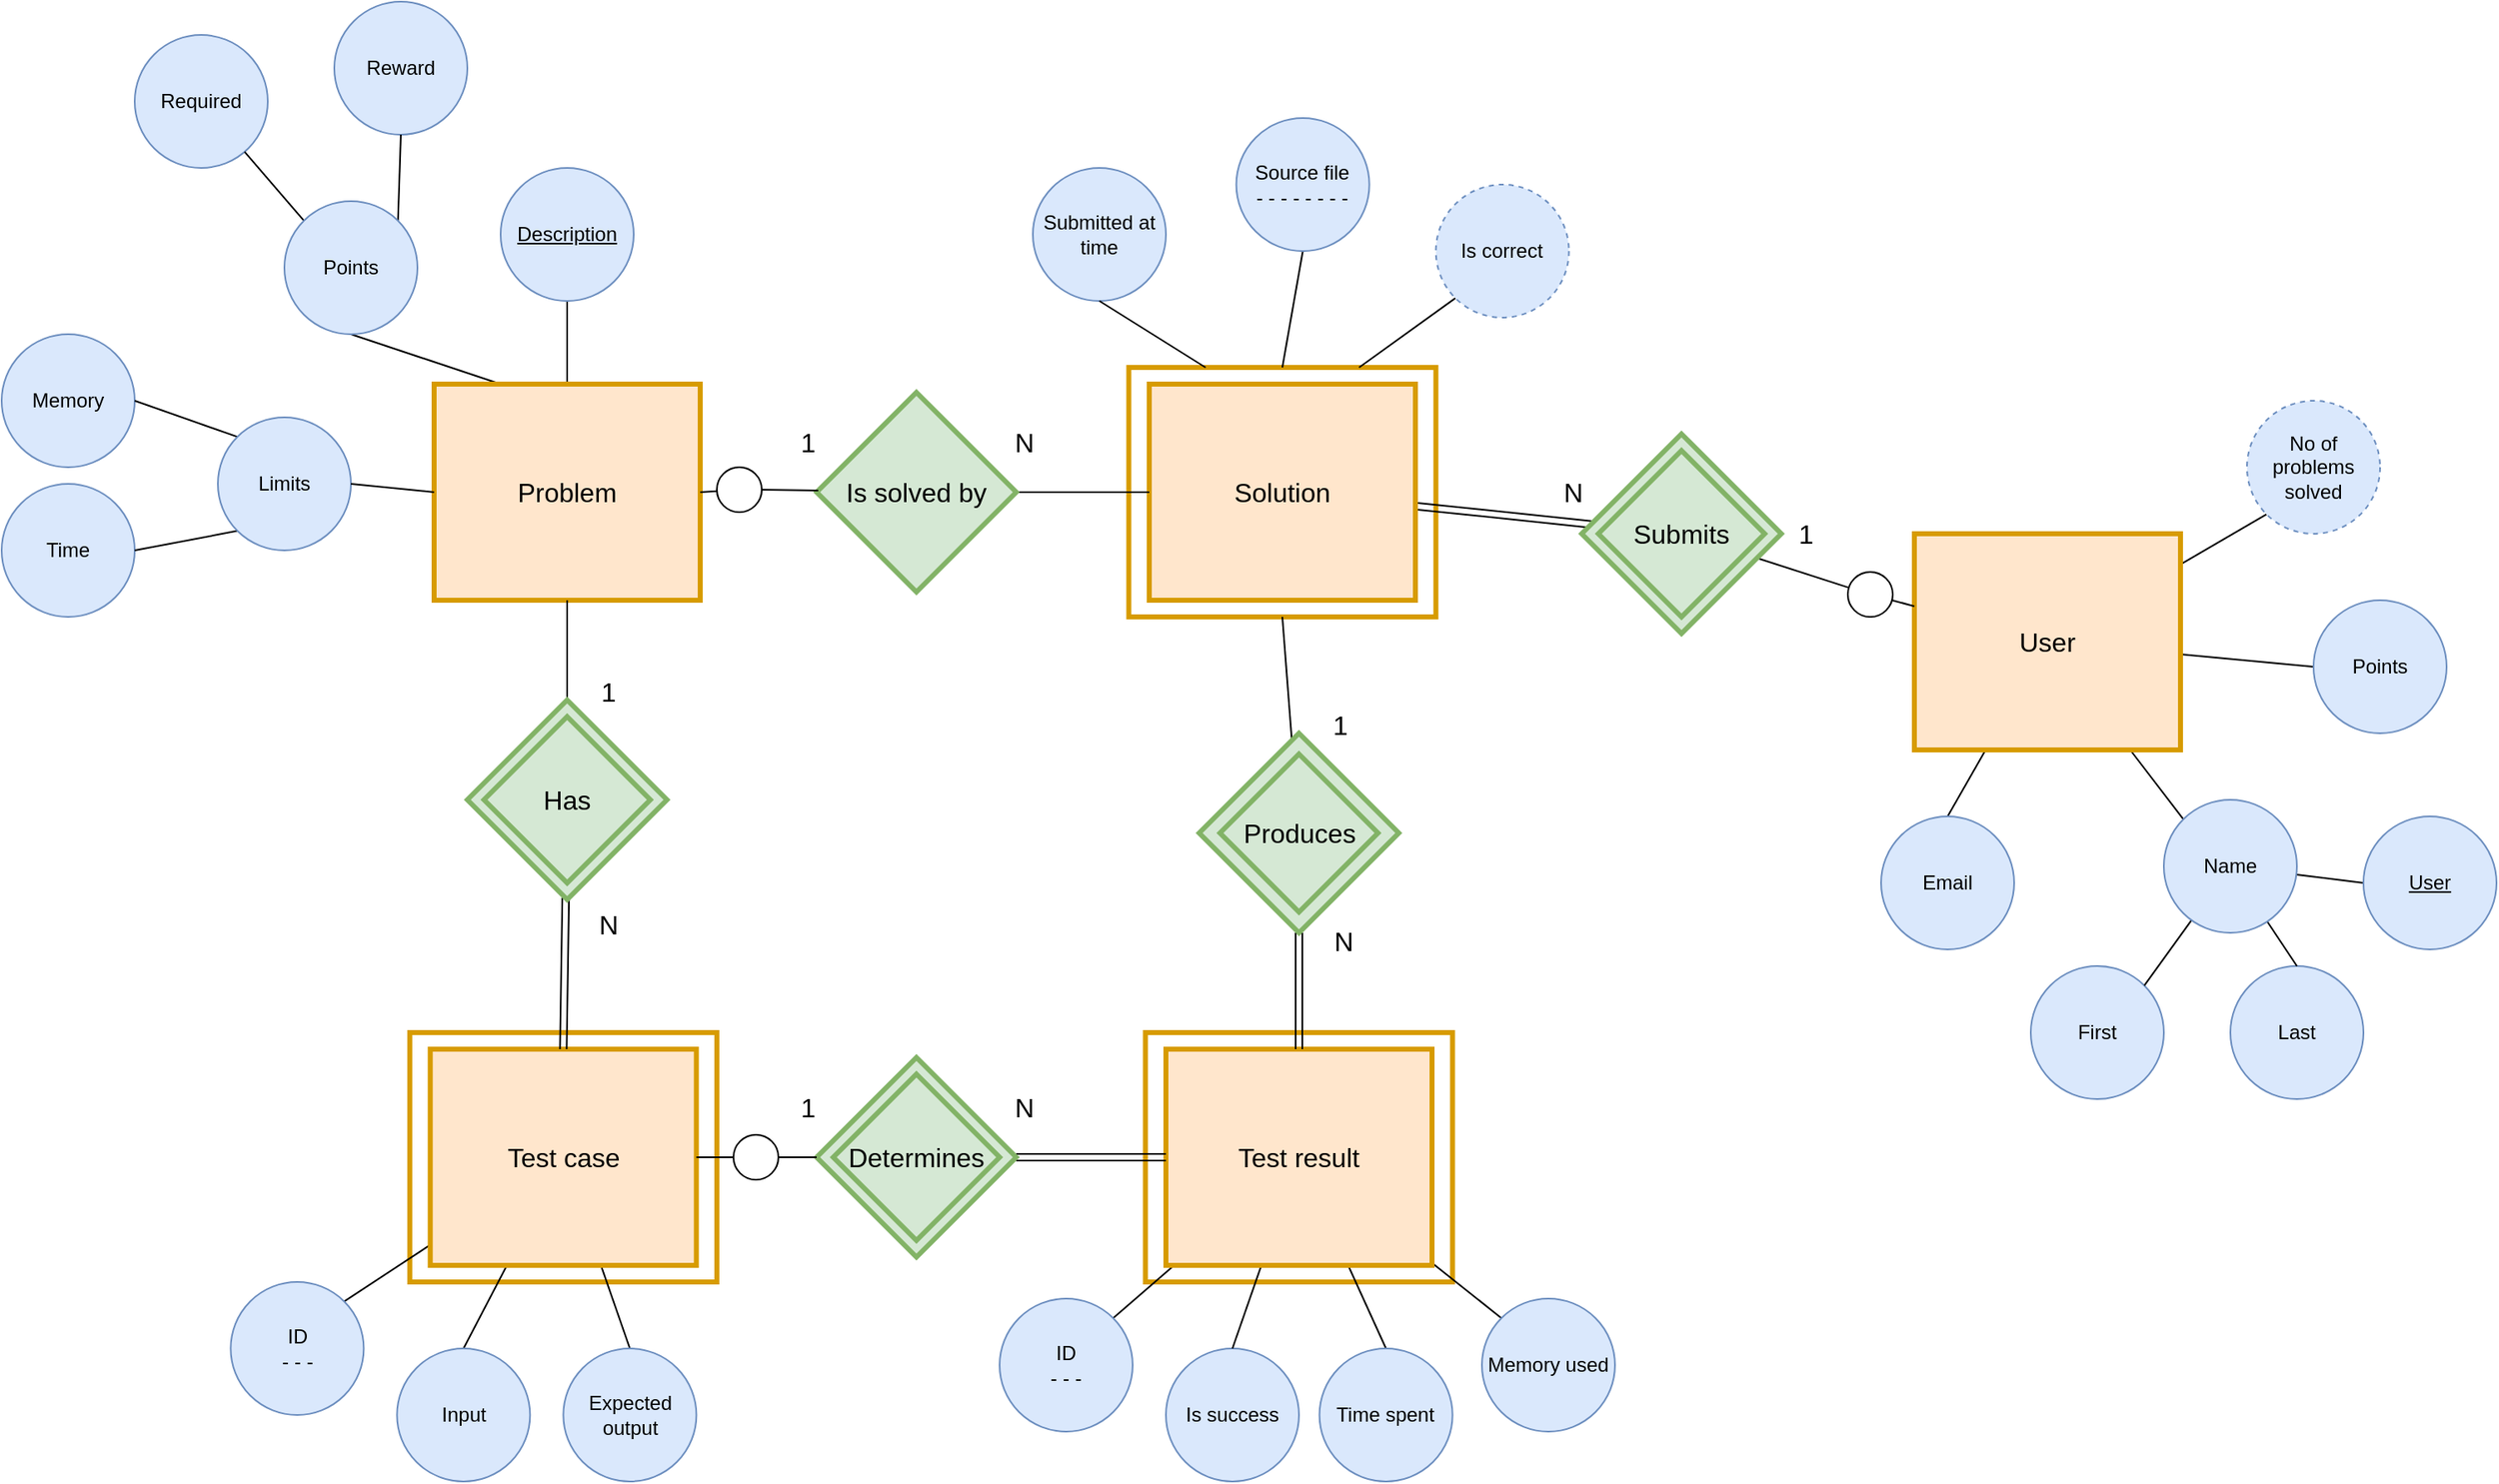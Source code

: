 <mxfile version="20.6.1" type="device" pages="2"><diagram id="KMojmYh4pDSwHMz8T_Zt" name="ER"><mxGraphModel dx="1739" dy="1921" grid="1" gridSize="10" guides="1" tooltips="1" connect="1" arrows="1" fold="1" page="1" pageScale="1" pageWidth="827" pageHeight="1169" math="0" shadow="0"><root><mxCell id="0"/><mxCell id="1" parent="0"/><mxCell id="tmvgaGcLMBCV9mc9QxK1-32" value="" style="rounded=0;whiteSpace=wrap;html=1;fillColor=none;strokeColor=#D79B00;strokeWidth=3;" parent="1" vertex="1"><mxGeometry x="497.69" y="130" width="184.62" height="150" as="geometry"/></mxCell><mxCell id="tmvgaGcLMBCV9mc9QxK1-31" value="" style="rounded=0;whiteSpace=wrap;html=1;fillColor=none;strokeColor=#D79B00;strokeWidth=3;" parent="1" vertex="1"><mxGeometry x="507.69" y="530" width="184.62" height="150" as="geometry"/></mxCell><mxCell id="tmvgaGcLMBCV9mc9QxK1-9" value="" style="rounded=0;whiteSpace=wrap;html=1;fillColor=none;strokeColor=#D79B00;strokeWidth=3;" parent="1" vertex="1"><mxGeometry x="65.38" y="530" width="184.62" height="150" as="geometry"/></mxCell><mxCell id="tmvgaGcLMBCV9mc9QxK1-47" style="edgeStyle=none;rounded=0;orthogonalLoop=1;jettySize=auto;html=1;exitX=0.25;exitY=0;exitDx=0;exitDy=0;entryX=0.5;entryY=1;entryDx=0;entryDy=0;fontSize=16;endArrow=none;endFill=0;" parent="1" source="tmvgaGcLMBCV9mc9QxK1-1" target="tmvgaGcLMBCV9mc9QxK1-18" edge="1"><mxGeometry relative="1" as="geometry"/></mxCell><mxCell id="tmvgaGcLMBCV9mc9QxK1-50" style="edgeStyle=none;rounded=0;orthogonalLoop=1;jettySize=auto;html=1;exitX=0.5;exitY=0;exitDx=0;exitDy=0;entryX=0.5;entryY=1;entryDx=0;entryDy=0;fontSize=16;endArrow=none;endFill=0;" parent="1" source="tmvgaGcLMBCV9mc9QxK1-1" target="tmvgaGcLMBCV9mc9QxK1-4" edge="1"><mxGeometry relative="1" as="geometry"/></mxCell><mxCell id="tmvgaGcLMBCV9mc9QxK1-1" value="&lt;font style=&quot;font-size: 16px;&quot;&gt;Problem&lt;/font&gt;" style="rounded=0;whiteSpace=wrap;html=1;fillColor=#ffe6cc;strokeColor=#d79b00;strokeWidth=3;" parent="1" vertex="1"><mxGeometry x="80" y="140" width="160" height="130" as="geometry"/></mxCell><mxCell id="tmvgaGcLMBCV9mc9QxK1-4" value="Description" style="ellipse;whiteSpace=wrap;html=1;aspect=fixed;fontStyle=4;fillColor=#dae8fc;strokeColor=#6c8ebf;" parent="1" vertex="1"><mxGeometry x="120" y="10" width="80" height="80" as="geometry"/></mxCell><mxCell id="tmvgaGcLMBCV9mc9QxK1-5" value="Reward" style="ellipse;whiteSpace=wrap;html=1;aspect=fixed;fillColor=#dae8fc;strokeColor=#6c8ebf;" parent="1" vertex="1"><mxGeometry x="20" y="-90" width="80" height="80" as="geometry"/></mxCell><mxCell id="tmvgaGcLMBCV9mc9QxK1-6" value="Required" style="ellipse;whiteSpace=wrap;html=1;aspect=fixed;fillColor=#dae8fc;strokeColor=#6c8ebf;" parent="1" vertex="1"><mxGeometry x="-100" y="-70" width="80" height="80" as="geometry"/></mxCell><mxCell id="tmvgaGcLMBCV9mc9QxK1-54" style="edgeStyle=none;rounded=0;orthogonalLoop=1;jettySize=auto;html=1;entryX=1;entryY=0;entryDx=0;entryDy=0;fontSize=16;endArrow=none;endFill=0;" parent="1" source="tmvgaGcLMBCV9mc9QxK1-7" target="tmvgaGcLMBCV9mc9QxK1-36" edge="1"><mxGeometry relative="1" as="geometry"/></mxCell><mxCell id="tmvgaGcLMBCV9mc9QxK1-55" style="edgeStyle=none;rounded=0;orthogonalLoop=1;jettySize=auto;html=1;entryX=0.5;entryY=0;entryDx=0;entryDy=0;fontSize=16;endArrow=none;endFill=0;" parent="1" source="tmvgaGcLMBCV9mc9QxK1-7" target="tmvgaGcLMBCV9mc9QxK1-8" edge="1"><mxGeometry relative="1" as="geometry"/></mxCell><mxCell id="tmvgaGcLMBCV9mc9QxK1-56" style="edgeStyle=none;rounded=0;orthogonalLoop=1;jettySize=auto;html=1;entryX=0.5;entryY=0;entryDx=0;entryDy=0;fontSize=16;endArrow=none;endFill=0;" parent="1" source="tmvgaGcLMBCV9mc9QxK1-7" target="tmvgaGcLMBCV9mc9QxK1-10" edge="1"><mxGeometry relative="1" as="geometry"/></mxCell><mxCell id="tmvgaGcLMBCV9mc9QxK1-7" value="&lt;font style=&quot;font-size: 16px;&quot;&gt;Test case&lt;/font&gt;" style="rounded=0;whiteSpace=wrap;html=1;fillColor=#ffe6cc;strokeColor=#D79B00;strokeWidth=3;" parent="1" vertex="1"><mxGeometry x="77.69" y="540" width="160" height="130" as="geometry"/></mxCell><mxCell id="tmvgaGcLMBCV9mc9QxK1-8" value="Input" style="ellipse;whiteSpace=wrap;html=1;aspect=fixed;fillColor=#dae8fc;strokeColor=#6c8ebf;" parent="1" vertex="1"><mxGeometry x="57.69" y="720" width="80" height="80" as="geometry"/></mxCell><mxCell id="tmvgaGcLMBCV9mc9QxK1-10" value="Expected output" style="ellipse;whiteSpace=wrap;html=1;aspect=fixed;fillColor=#dae8fc;strokeColor=#6c8ebf;" parent="1" vertex="1"><mxGeometry x="157.69" y="720" width="80" height="80" as="geometry"/></mxCell><mxCell id="tmvgaGcLMBCV9mc9QxK1-75" style="edgeStyle=none;rounded=0;orthogonalLoop=1;jettySize=auto;html=1;fontSize=16;endArrow=none;endFill=0;shape=link;" parent="1" source="tmvgaGcLMBCV9mc9QxK1-11" target="tmvgaGcLMBCV9mc9QxK1-68" edge="1"><mxGeometry relative="1" as="geometry"/></mxCell><mxCell id="tmvgaGcLMBCV9mc9QxK1-11" value="&lt;font style=&quot;font-size: 16px;&quot;&gt;Solution&lt;/font&gt;" style="rounded=0;whiteSpace=wrap;html=1;fillColor=#ffe6cc;strokeColor=#d79b00;strokeWidth=3;" parent="1" vertex="1"><mxGeometry x="510" y="140" width="160" height="130" as="geometry"/></mxCell><mxCell id="tmvgaGcLMBCV9mc9QxK1-12" value="Submitted at time" style="ellipse;whiteSpace=wrap;html=1;aspect=fixed;fillColor=#dae8fc;strokeColor=#6c8ebf;" parent="1" vertex="1"><mxGeometry x="440" y="10" width="80" height="80" as="geometry"/></mxCell><mxCell id="tmvgaGcLMBCV9mc9QxK1-13" value="Memory" style="ellipse;whiteSpace=wrap;html=1;aspect=fixed;fillColor=#dae8fc;strokeColor=#6c8ebf;" parent="1" vertex="1"><mxGeometry x="-180" y="110" width="80" height="80" as="geometry"/></mxCell><mxCell id="tmvgaGcLMBCV9mc9QxK1-14" value="Time" style="ellipse;whiteSpace=wrap;html=1;aspect=fixed;fillColor=#dae8fc;strokeColor=#6c8ebf;" parent="1" vertex="1"><mxGeometry x="-180" y="200" width="80" height="80" as="geometry"/></mxCell><mxCell id="tmvgaGcLMBCV9mc9QxK1-45" style="orthogonalLoop=1;jettySize=auto;html=1;exitX=0;exitY=1;exitDx=0;exitDy=0;entryX=1;entryY=0.5;entryDx=0;entryDy=0;fontSize=16;rounded=0;endArrow=none;endFill=0;" parent="1" source="tmvgaGcLMBCV9mc9QxK1-17" target="tmvgaGcLMBCV9mc9QxK1-14" edge="1"><mxGeometry relative="1" as="geometry"/></mxCell><mxCell id="tmvgaGcLMBCV9mc9QxK1-46" style="edgeStyle=none;rounded=0;orthogonalLoop=1;jettySize=auto;html=1;exitX=0;exitY=0;exitDx=0;exitDy=0;entryX=1;entryY=0.5;entryDx=0;entryDy=0;fontSize=16;endArrow=none;endFill=0;" parent="1" source="tmvgaGcLMBCV9mc9QxK1-17" target="tmvgaGcLMBCV9mc9QxK1-13" edge="1"><mxGeometry relative="1" as="geometry"/></mxCell><mxCell id="tmvgaGcLMBCV9mc9QxK1-17" value="Limits" style="ellipse;whiteSpace=wrap;html=1;aspect=fixed;fillColor=#dae8fc;strokeColor=#6c8ebf;" parent="1" vertex="1"><mxGeometry x="-50" y="160" width="80" height="80" as="geometry"/></mxCell><mxCell id="tmvgaGcLMBCV9mc9QxK1-48" style="edgeStyle=none;rounded=0;orthogonalLoop=1;jettySize=auto;html=1;exitX=0;exitY=0;exitDx=0;exitDy=0;fontSize=16;endArrow=none;endFill=0;" parent="1" source="tmvgaGcLMBCV9mc9QxK1-18" target="tmvgaGcLMBCV9mc9QxK1-6" edge="1"><mxGeometry relative="1" as="geometry"/></mxCell><mxCell id="tmvgaGcLMBCV9mc9QxK1-49" style="edgeStyle=none;rounded=0;orthogonalLoop=1;jettySize=auto;html=1;exitX=1;exitY=0;exitDx=0;exitDy=0;entryX=0.5;entryY=1;entryDx=0;entryDy=0;fontSize=16;endArrow=none;endFill=0;" parent="1" source="tmvgaGcLMBCV9mc9QxK1-18" target="tmvgaGcLMBCV9mc9QxK1-5" edge="1"><mxGeometry relative="1" as="geometry"/></mxCell><mxCell id="tmvgaGcLMBCV9mc9QxK1-18" value="Points" style="ellipse;whiteSpace=wrap;html=1;aspect=fixed;fillColor=#dae8fc;strokeColor=#6c8ebf;" parent="1" vertex="1"><mxGeometry x="-10" y="30" width="80" height="80" as="geometry"/></mxCell><mxCell id="tmvgaGcLMBCV9mc9QxK1-61" style="edgeStyle=none;rounded=0;orthogonalLoop=1;jettySize=auto;html=1;entryX=0;entryY=0;entryDx=0;entryDy=0;fontSize=16;endArrow=none;endFill=0;" parent="1" source="tmvgaGcLMBCV9mc9QxK1-19" target="tmvgaGcLMBCV9mc9QxK1-24" edge="1"><mxGeometry relative="1" as="geometry"/></mxCell><mxCell id="tmvgaGcLMBCV9mc9QxK1-65" style="edgeStyle=none;rounded=0;orthogonalLoop=1;jettySize=auto;html=1;entryX=0;entryY=0.5;entryDx=0;entryDy=0;fontSize=16;endArrow=none;endFill=0;" parent="1" source="tmvgaGcLMBCV9mc9QxK1-19" target="tmvgaGcLMBCV9mc9QxK1-23" edge="1"><mxGeometry relative="1" as="geometry"/></mxCell><mxCell id="tmvgaGcLMBCV9mc9QxK1-66" style="edgeStyle=none;rounded=0;orthogonalLoop=1;jettySize=auto;html=1;entryX=0;entryY=1;entryDx=0;entryDy=0;fontSize=16;endArrow=none;endFill=0;" parent="1" source="tmvgaGcLMBCV9mc9QxK1-19" target="tmvgaGcLMBCV9mc9QxK1-34" edge="1"><mxGeometry relative="1" as="geometry"/></mxCell><mxCell id="tmvgaGcLMBCV9mc9QxK1-69" style="edgeStyle=none;rounded=0;orthogonalLoop=1;jettySize=auto;html=1;fontSize=16;endArrow=none;endFill=0;startArrow=none;startFill=0;" parent="1" source="tmvgaGcLMBCV9mc9QxK1-79" target="tmvgaGcLMBCV9mc9QxK1-68" edge="1"><mxGeometry relative="1" as="geometry"/></mxCell><mxCell id="zgy1MIZWPhdn9ba_JstO-2" style="rounded=0;orthogonalLoop=1;jettySize=auto;html=1;entryX=0.5;entryY=0;entryDx=0;entryDy=0;fontSize=16;startArrow=none;startFill=0;endArrow=none;endFill=0;startSize=36;" parent="1" source="tmvgaGcLMBCV9mc9QxK1-19" target="zgy1MIZWPhdn9ba_JstO-1" edge="1"><mxGeometry relative="1" as="geometry"/></mxCell><mxCell id="tmvgaGcLMBCV9mc9QxK1-19" value="&lt;font style=&quot;font-size: 16px;&quot;&gt;User&lt;/font&gt;" style="rounded=0;whiteSpace=wrap;html=1;fillColor=#ffe6cc;strokeColor=#d79b00;strokeWidth=3;" parent="1" vertex="1"><mxGeometry x="970" y="230" width="160" height="130" as="geometry"/></mxCell><mxCell id="tmvgaGcLMBCV9mc9QxK1-21" value="First" style="ellipse;whiteSpace=wrap;html=1;aspect=fixed;fillColor=#dae8fc;strokeColor=#6c8ebf;" parent="1" vertex="1"><mxGeometry x="1040" y="490" width="80" height="80" as="geometry"/></mxCell><mxCell id="tmvgaGcLMBCV9mc9QxK1-22" value="Last" style="ellipse;whiteSpace=wrap;html=1;aspect=fixed;fillColor=#dae8fc;strokeColor=#6c8ebf;" parent="1" vertex="1"><mxGeometry x="1160" y="490" width="80" height="80" as="geometry"/></mxCell><mxCell id="tmvgaGcLMBCV9mc9QxK1-23" value="Points" style="ellipse;whiteSpace=wrap;html=1;aspect=fixed;fillColor=#dae8fc;strokeColor=#6c8ebf;" parent="1" vertex="1"><mxGeometry x="1210" y="270" width="80" height="80" as="geometry"/></mxCell><mxCell id="tmvgaGcLMBCV9mc9QxK1-62" style="edgeStyle=none;rounded=0;orthogonalLoop=1;jettySize=auto;html=1;entryX=1;entryY=0;entryDx=0;entryDy=0;fontSize=16;endArrow=none;endFill=0;" parent="1" source="tmvgaGcLMBCV9mc9QxK1-24" target="tmvgaGcLMBCV9mc9QxK1-21" edge="1"><mxGeometry relative="1" as="geometry"/></mxCell><mxCell id="tmvgaGcLMBCV9mc9QxK1-63" style="edgeStyle=none;rounded=0;orthogonalLoop=1;jettySize=auto;html=1;entryX=0.5;entryY=0;entryDx=0;entryDy=0;fontSize=16;endArrow=none;endFill=0;" parent="1" source="tmvgaGcLMBCV9mc9QxK1-24" target="tmvgaGcLMBCV9mc9QxK1-22" edge="1"><mxGeometry relative="1" as="geometry"/></mxCell><mxCell id="tmvgaGcLMBCV9mc9QxK1-64" style="edgeStyle=none;rounded=0;orthogonalLoop=1;jettySize=auto;html=1;entryX=0;entryY=0.5;entryDx=0;entryDy=0;fontSize=16;endArrow=none;endFill=0;" parent="1" source="tmvgaGcLMBCV9mc9QxK1-24" target="tmvgaGcLMBCV9mc9QxK1-33" edge="1"><mxGeometry relative="1" as="geometry"/></mxCell><mxCell id="tmvgaGcLMBCV9mc9QxK1-24" value="Name" style="ellipse;whiteSpace=wrap;html=1;aspect=fixed;fillColor=#dae8fc;strokeColor=#6c8ebf;" parent="1" vertex="1"><mxGeometry x="1120" y="390" width="80" height="80" as="geometry"/></mxCell><mxCell id="tmvgaGcLMBCV9mc9QxK1-26" value="Is success" style="ellipse;whiteSpace=wrap;html=1;aspect=fixed;fillColor=#dae8fc;strokeColor=#6c8ebf;" parent="1" vertex="1"><mxGeometry x="520" y="720" width="80" height="80" as="geometry"/></mxCell><mxCell id="tmvgaGcLMBCV9mc9QxK1-57" style="edgeStyle=none;rounded=0;orthogonalLoop=1;jettySize=auto;html=1;entryX=1;entryY=0;entryDx=0;entryDy=0;fontSize=16;endArrow=none;endFill=0;" parent="1" source="tmvgaGcLMBCV9mc9QxK1-28" target="tmvgaGcLMBCV9mc9QxK1-37" edge="1"><mxGeometry relative="1" as="geometry"/></mxCell><mxCell id="tmvgaGcLMBCV9mc9QxK1-58" style="edgeStyle=none;rounded=0;orthogonalLoop=1;jettySize=auto;html=1;entryX=0.5;entryY=0;entryDx=0;entryDy=0;fontSize=16;endArrow=none;endFill=0;" parent="1" source="tmvgaGcLMBCV9mc9QxK1-28" target="tmvgaGcLMBCV9mc9QxK1-26" edge="1"><mxGeometry relative="1" as="geometry"/></mxCell><mxCell id="tmvgaGcLMBCV9mc9QxK1-59" style="edgeStyle=none;rounded=0;orthogonalLoop=1;jettySize=auto;html=1;entryX=0.5;entryY=0;entryDx=0;entryDy=0;fontSize=16;endArrow=none;endFill=0;" parent="1" source="tmvgaGcLMBCV9mc9QxK1-28" target="tmvgaGcLMBCV9mc9QxK1-29" edge="1"><mxGeometry relative="1" as="geometry"/></mxCell><mxCell id="tmvgaGcLMBCV9mc9QxK1-67" style="edgeStyle=none;rounded=0;orthogonalLoop=1;jettySize=auto;html=1;entryX=0;entryY=0;entryDx=0;entryDy=0;fontSize=16;endArrow=none;endFill=0;" parent="1" source="tmvgaGcLMBCV9mc9QxK1-28" target="tmvgaGcLMBCV9mc9QxK1-30" edge="1"><mxGeometry relative="1" as="geometry"/></mxCell><mxCell id="tmvgaGcLMBCV9mc9QxK1-28" value="&lt;font style=&quot;font-size: 16px;&quot;&gt;Test result&lt;/font&gt;" style="rounded=0;whiteSpace=wrap;html=1;fillColor=#ffe6cc;strokeColor=#d79b00;strokeWidth=3;" parent="1" vertex="1"><mxGeometry x="520" y="540" width="160" height="130" as="geometry"/></mxCell><mxCell id="tmvgaGcLMBCV9mc9QxK1-29" value="Time spent" style="ellipse;whiteSpace=wrap;html=1;aspect=fixed;fillColor=#dae8fc;strokeColor=#6c8ebf;" parent="1" vertex="1"><mxGeometry x="612.31" y="720" width="80" height="80" as="geometry"/></mxCell><mxCell id="tmvgaGcLMBCV9mc9QxK1-30" value="Memory used" style="ellipse;whiteSpace=wrap;html=1;aspect=fixed;fillColor=#dae8fc;strokeColor=#6c8ebf;" parent="1" vertex="1"><mxGeometry x="710" y="690" width="80" height="80" as="geometry"/></mxCell><mxCell id="tmvgaGcLMBCV9mc9QxK1-51" style="edgeStyle=none;rounded=0;orthogonalLoop=1;jettySize=auto;html=1;exitX=0.75;exitY=0;exitDx=0;exitDy=0;entryX=0;entryY=1;entryDx=0;entryDy=0;fontSize=16;endArrow=none;endFill=0;" parent="1" source="tmvgaGcLMBCV9mc9QxK1-32" target="tmvgaGcLMBCV9mc9QxK1-35" edge="1"><mxGeometry relative="1" as="geometry"/></mxCell><mxCell id="tmvgaGcLMBCV9mc9QxK1-52" style="edgeStyle=none;rounded=0;orthogonalLoop=1;jettySize=auto;html=1;exitX=0.5;exitY=0;exitDx=0;exitDy=0;fontSize=16;endArrow=none;endFill=0;entryX=0.5;entryY=1;entryDx=0;entryDy=0;" parent="1" source="tmvgaGcLMBCV9mc9QxK1-32" target="tmvgaGcLMBCV9mc9QxK1-105" edge="1"><mxGeometry relative="1" as="geometry"><mxPoint x="620" y="80" as="targetPoint"/></mxGeometry></mxCell><mxCell id="tmvgaGcLMBCV9mc9QxK1-53" style="edgeStyle=none;rounded=0;orthogonalLoop=1;jettySize=auto;html=1;exitX=0.25;exitY=0;exitDx=0;exitDy=0;entryX=0.5;entryY=1;entryDx=0;entryDy=0;fontSize=16;endArrow=none;endFill=0;" parent="1" source="tmvgaGcLMBCV9mc9QxK1-32" target="tmvgaGcLMBCV9mc9QxK1-12" edge="1"><mxGeometry relative="1" as="geometry"/></mxCell><mxCell id="tmvgaGcLMBCV9mc9QxK1-33" value="&lt;u&gt;User&lt;/u&gt;" style="ellipse;whiteSpace=wrap;html=1;aspect=fixed;fillColor=#dae8fc;strokeColor=#6c8ebf;" parent="1" vertex="1"><mxGeometry x="1240" y="400" width="80" height="80" as="geometry"/></mxCell><mxCell id="tmvgaGcLMBCV9mc9QxK1-34" value="No of problems solved" style="ellipse;whiteSpace=wrap;html=1;aspect=fixed;dashed=1;fillColor=#dae8fc;strokeColor=#6c8ebf;" parent="1" vertex="1"><mxGeometry x="1170" y="150" width="80" height="80" as="geometry"/></mxCell><mxCell id="tmvgaGcLMBCV9mc9QxK1-35" value="Is correct" style="ellipse;whiteSpace=wrap;html=1;aspect=fixed;dashed=1;fillColor=#dae8fc;strokeColor=#6c8ebf;" parent="1" vertex="1"><mxGeometry x="682.31" y="20" width="80" height="80" as="geometry"/></mxCell><mxCell id="tmvgaGcLMBCV9mc9QxK1-36" value="&lt;span&gt;ID&lt;br&gt;- - -&lt;br&gt;&lt;/span&gt;" style="ellipse;whiteSpace=wrap;html=1;aspect=fixed;fontStyle=0;fillColor=#dae8fc;strokeColor=#6c8ebf;" parent="1" vertex="1"><mxGeometry x="-42.31" y="680" width="80" height="80" as="geometry"/></mxCell><mxCell id="tmvgaGcLMBCV9mc9QxK1-37" value="&lt;span&gt;ID&lt;br&gt;- - -&lt;br&gt;&lt;/span&gt;" style="ellipse;whiteSpace=wrap;html=1;aspect=fixed;fontStyle=0;horizontal=1;fillColor=#dae8fc;strokeColor=#6c8ebf;" parent="1" vertex="1"><mxGeometry x="420" y="690" width="80" height="80" as="geometry"/></mxCell><mxCell id="tmvgaGcLMBCV9mc9QxK1-44" value="" style="endArrow=none;html=1;rounded=0;fontSize=16;entryX=0;entryY=0.5;entryDx=0;entryDy=0;exitX=1;exitY=0.5;exitDx=0;exitDy=0;" parent="1" source="tmvgaGcLMBCV9mc9QxK1-17" target="tmvgaGcLMBCV9mc9QxK1-1" edge="1"><mxGeometry width="50" height="50" relative="1" as="geometry"><mxPoint x="70" y="260" as="sourcePoint"/><mxPoint x="120" y="210" as="targetPoint"/></mxGeometry></mxCell><mxCell id="tmvgaGcLMBCV9mc9QxK1-68" value="Submits" style="rhombus;whiteSpace=wrap;html=1;strokeColor=#82b366;strokeWidth=3;fontSize=16;fillColor=#d5e8d4;" parent="1" vertex="1"><mxGeometry x="770" y="170" width="120" height="120" as="geometry"/></mxCell><mxCell id="tmvgaGcLMBCV9mc9QxK1-76" value="N" style="text;html=1;strokeColor=none;fillColor=none;align=center;verticalAlign=middle;whiteSpace=wrap;rounded=0;strokeWidth=3;fontSize=16;" parent="1" vertex="1"><mxGeometry x="750" y="190" width="30" height="30" as="geometry"/></mxCell><mxCell id="tmvgaGcLMBCV9mc9QxK1-77" value="1" style="text;html=1;strokeColor=none;fillColor=none;align=center;verticalAlign=middle;whiteSpace=wrap;rounded=0;strokeWidth=3;fontSize=16;" parent="1" vertex="1"><mxGeometry x="890" y="215" width="30" height="30" as="geometry"/></mxCell><mxCell id="tmvgaGcLMBCV9mc9QxK1-79" value="" style="ellipse;whiteSpace=wrap;html=1;aspect=fixed;strokeWidth=1;fontSize=16;" parent="1" vertex="1"><mxGeometry x="930" y="253" width="27" height="27" as="geometry"/></mxCell><mxCell id="tmvgaGcLMBCV9mc9QxK1-80" value="" style="edgeStyle=none;rounded=0;orthogonalLoop=1;jettySize=auto;html=1;fontSize=16;endArrow=none;endFill=0;startArrow=none;startFill=0;" parent="1" source="tmvgaGcLMBCV9mc9QxK1-19" target="tmvgaGcLMBCV9mc9QxK1-79" edge="1"><mxGeometry relative="1" as="geometry"><mxPoint x="970" y="271.364" as="sourcePoint"/><mxPoint x="876.316" y="243.684" as="targetPoint"/></mxGeometry></mxCell><mxCell id="tmvgaGcLMBCV9mc9QxK1-82" style="edgeStyle=none;rounded=0;orthogonalLoop=1;jettySize=auto;html=1;fontSize=16;startArrow=none;startFill=0;endArrow=none;endFill=0;startSize=36;entryX=0;entryY=0.5;entryDx=0;entryDy=0;" parent="1" source="tmvgaGcLMBCV9mc9QxK1-81" target="tmvgaGcLMBCV9mc9QxK1-11" edge="1"><mxGeometry relative="1" as="geometry"/></mxCell><mxCell id="tmvgaGcLMBCV9mc9QxK1-83" style="edgeStyle=none;rounded=0;orthogonalLoop=1;jettySize=auto;html=1;entryX=1;entryY=0.5;entryDx=0;entryDy=0;fontSize=16;startArrow=none;startFill=0;endArrow=none;endFill=0;startSize=36;" parent="1" source="tmvgaGcLMBCV9mc9QxK1-84" target="tmvgaGcLMBCV9mc9QxK1-1" edge="1"><mxGeometry relative="1" as="geometry"/></mxCell><mxCell id="tmvgaGcLMBCV9mc9QxK1-81" value="Is solved by" style="rhombus;whiteSpace=wrap;html=1;strokeColor=#82b366;strokeWidth=3;fontSize=16;fillColor=#d5e8d4;" parent="1" vertex="1"><mxGeometry x="310" y="145" width="120" height="120" as="geometry"/></mxCell><mxCell id="tmvgaGcLMBCV9mc9QxK1-84" value="" style="ellipse;whiteSpace=wrap;html=1;aspect=fixed;strokeWidth=1;fontSize=16;" parent="1" vertex="1"><mxGeometry x="250" y="190" width="27" height="27" as="geometry"/></mxCell><mxCell id="tmvgaGcLMBCV9mc9QxK1-85" value="" style="edgeStyle=none;rounded=0;orthogonalLoop=1;jettySize=auto;html=1;entryX=1;entryY=0.5;entryDx=0;entryDy=0;fontSize=16;startArrow=none;startFill=0;endArrow=none;endFill=0;startSize=36;" parent="1" source="tmvgaGcLMBCV9mc9QxK1-81" target="tmvgaGcLMBCV9mc9QxK1-84" edge="1"><mxGeometry relative="1" as="geometry"><mxPoint x="310" y="205" as="sourcePoint"/><mxPoint x="240" y="205" as="targetPoint"/></mxGeometry></mxCell><mxCell id="tmvgaGcLMBCV9mc9QxK1-86" value="N" style="text;html=1;strokeColor=none;fillColor=none;align=center;verticalAlign=middle;whiteSpace=wrap;rounded=0;strokeWidth=3;fontSize=16;" parent="1" vertex="1"><mxGeometry x="420" y="160" width="30" height="30" as="geometry"/></mxCell><mxCell id="tmvgaGcLMBCV9mc9QxK1-87" value="1" style="text;html=1;strokeColor=none;fillColor=none;align=center;verticalAlign=middle;whiteSpace=wrap;rounded=0;strokeWidth=3;fontSize=16;" parent="1" vertex="1"><mxGeometry x="290" y="160" width="30" height="30" as="geometry"/></mxCell><mxCell id="tmvgaGcLMBCV9mc9QxK1-89" style="edgeStyle=none;rounded=0;orthogonalLoop=1;jettySize=auto;html=1;entryX=0.5;entryY=1;entryDx=0;entryDy=0;fontSize=16;startArrow=none;startFill=0;endArrow=none;endFill=0;startSize=36;" parent="1" source="tmvgaGcLMBCV9mc9QxK1-88" target="tmvgaGcLMBCV9mc9QxK1-1" edge="1"><mxGeometry relative="1" as="geometry"/></mxCell><mxCell id="tmvgaGcLMBCV9mc9QxK1-90" style="edgeStyle=none;rounded=0;orthogonalLoop=1;jettySize=auto;html=1;entryX=0.5;entryY=0;entryDx=0;entryDy=0;fontSize=16;startArrow=none;startFill=0;endArrow=none;endFill=0;shape=link;" parent="1" source="tmvgaGcLMBCV9mc9QxK1-88" target="tmvgaGcLMBCV9mc9QxK1-7" edge="1"><mxGeometry relative="1" as="geometry"/></mxCell><mxCell id="tmvgaGcLMBCV9mc9QxK1-88" value="Has" style="rhombus;whiteSpace=wrap;html=1;strokeColor=#82b366;strokeWidth=3;fontSize=16;fillColor=#d5e8d4;" parent="1" vertex="1"><mxGeometry x="100" y="330" width="120" height="120" as="geometry"/></mxCell><mxCell id="tmvgaGcLMBCV9mc9QxK1-91" value="1" style="text;html=1;strokeColor=none;fillColor=none;align=center;verticalAlign=middle;whiteSpace=wrap;rounded=0;strokeWidth=3;fontSize=16;" parent="1" vertex="1"><mxGeometry x="170" y="310" width="30" height="30" as="geometry"/></mxCell><mxCell id="tmvgaGcLMBCV9mc9QxK1-92" value="N" style="text;html=1;strokeColor=none;fillColor=none;align=center;verticalAlign=middle;whiteSpace=wrap;rounded=0;strokeWidth=3;fontSize=16;" parent="1" vertex="1"><mxGeometry x="170" y="450" width="30" height="30" as="geometry"/></mxCell><mxCell id="tmvgaGcLMBCV9mc9QxK1-95" style="edgeStyle=none;rounded=0;orthogonalLoop=1;jettySize=auto;html=1;entryX=0.5;entryY=1;entryDx=0;entryDy=0;fontSize=16;startArrow=none;startFill=0;endArrow=none;endFill=0;startSize=36;" parent="1" source="tmvgaGcLMBCV9mc9QxK1-93" target="tmvgaGcLMBCV9mc9QxK1-32" edge="1"><mxGeometry relative="1" as="geometry"/></mxCell><mxCell id="tmvgaGcLMBCV9mc9QxK1-96" style="edgeStyle=none;rounded=0;orthogonalLoop=1;jettySize=auto;html=1;entryX=0.5;entryY=0;entryDx=0;entryDy=0;fontSize=16;startArrow=none;startFill=0;endArrow=none;endFill=0;shape=link;" parent="1" source="tmvgaGcLMBCV9mc9QxK1-93" target="tmvgaGcLMBCV9mc9QxK1-28" edge="1"><mxGeometry relative="1" as="geometry"/></mxCell><mxCell id="tmvgaGcLMBCV9mc9QxK1-93" value="Produces" style="rhombus;whiteSpace=wrap;html=1;strokeColor=#82b366;strokeWidth=3;fontSize=16;fillColor=#d5e8d4;" parent="1" vertex="1"><mxGeometry x="540" y="350" width="120" height="120" as="geometry"/></mxCell><mxCell id="tmvgaGcLMBCV9mc9QxK1-101" style="edgeStyle=none;rounded=0;orthogonalLoop=1;jettySize=auto;html=1;entryX=1;entryY=0.5;entryDx=0;entryDy=0;fontSize=16;startArrow=none;startFill=0;endArrow=none;endFill=0;startSize=36;" parent="1" source="tmvgaGcLMBCV9mc9QxK1-106" target="tmvgaGcLMBCV9mc9QxK1-7" edge="1"><mxGeometry relative="1" as="geometry"/></mxCell><mxCell id="tmvgaGcLMBCV9mc9QxK1-104" style="edgeStyle=none;rounded=0;orthogonalLoop=1;jettySize=auto;html=1;entryX=0;entryY=0.5;entryDx=0;entryDy=0;fontSize=16;startArrow=none;startFill=0;endArrow=none;endFill=0;shape=link;" parent="1" source="tmvgaGcLMBCV9mc9QxK1-94" target="tmvgaGcLMBCV9mc9QxK1-28" edge="1"><mxGeometry relative="1" as="geometry"/></mxCell><mxCell id="tmvgaGcLMBCV9mc9QxK1-94" value="Determines" style="rhombus;whiteSpace=wrap;html=1;strokeColor=#82b366;strokeWidth=3;fontSize=16;fillColor=#d5e8d4;" parent="1" vertex="1"><mxGeometry x="310" y="545" width="120" height="120" as="geometry"/></mxCell><mxCell id="tmvgaGcLMBCV9mc9QxK1-98" value="1" style="text;html=1;strokeColor=none;fillColor=none;align=center;verticalAlign=middle;whiteSpace=wrap;rounded=0;strokeWidth=3;fontSize=16;" parent="1" vertex="1"><mxGeometry x="610" y="330" width="30" height="30" as="geometry"/></mxCell><mxCell id="tmvgaGcLMBCV9mc9QxK1-99" value="N" style="text;html=1;strokeColor=none;fillColor=none;align=center;verticalAlign=middle;whiteSpace=wrap;rounded=0;strokeWidth=3;fontSize=16;" parent="1" vertex="1"><mxGeometry x="612.31" y="460" width="30" height="30" as="geometry"/></mxCell><mxCell id="tmvgaGcLMBCV9mc9QxK1-102" value="N" style="text;html=1;strokeColor=none;fillColor=none;align=center;verticalAlign=middle;whiteSpace=wrap;rounded=0;strokeWidth=3;fontSize=16;" parent="1" vertex="1"><mxGeometry x="420" y="560" width="30" height="30" as="geometry"/></mxCell><mxCell id="tmvgaGcLMBCV9mc9QxK1-103" value="1" style="text;html=1;strokeColor=none;fillColor=none;align=center;verticalAlign=middle;whiteSpace=wrap;rounded=0;strokeWidth=3;fontSize=16;" parent="1" vertex="1"><mxGeometry x="290.0" y="560" width="30" height="30" as="geometry"/></mxCell><mxCell id="tmvgaGcLMBCV9mc9QxK1-105" value="Source file&lt;br&gt;- - - - - - - -" style="ellipse;whiteSpace=wrap;html=1;aspect=fixed;fillColor=#dae8fc;strokeColor=#6c8ebf;" parent="1" vertex="1"><mxGeometry x="562.31" y="-20" width="80" height="80" as="geometry"/></mxCell><mxCell id="tmvgaGcLMBCV9mc9QxK1-106" value="" style="ellipse;whiteSpace=wrap;html=1;aspect=fixed;strokeWidth=1;fontSize=16;" parent="1" vertex="1"><mxGeometry x="260" y="591.5" width="27" height="27" as="geometry"/></mxCell><mxCell id="tmvgaGcLMBCV9mc9QxK1-107" value="" style="edgeStyle=none;rounded=0;orthogonalLoop=1;jettySize=auto;html=1;entryX=1;entryY=0.5;entryDx=0;entryDy=0;fontSize=16;startArrow=none;startFill=0;endArrow=none;endFill=0;startSize=36;" parent="1" source="tmvgaGcLMBCV9mc9QxK1-94" target="tmvgaGcLMBCV9mc9QxK1-106" edge="1"><mxGeometry relative="1" as="geometry"><mxPoint x="310" y="605" as="sourcePoint"/><mxPoint x="237.69" y="605" as="targetPoint"/></mxGeometry></mxCell><mxCell id="zgy1MIZWPhdn9ba_JstO-1" value="Email" style="ellipse;whiteSpace=wrap;html=1;aspect=fixed;fillColor=#dae8fc;strokeColor=#6c8ebf;" parent="1" vertex="1"><mxGeometry x="950" y="400" width="80" height="80" as="geometry"/></mxCell><mxCell id="cVmLsZ_2XS_L4iT7uqpW-1" value="Submits" style="rhombus;whiteSpace=wrap;html=1;strokeColor=#82b366;strokeWidth=3;fontSize=16;fillColor=#d5e8d4;" parent="1" vertex="1"><mxGeometry x="780" y="180" width="100" height="100" as="geometry"/></mxCell><mxCell id="cVmLsZ_2XS_L4iT7uqpW-3" value="Produces" style="rhombus;whiteSpace=wrap;html=1;strokeColor=#82b366;strokeWidth=3;fontSize=16;fillColor=#d5e8d4;" parent="1" vertex="1"><mxGeometry x="552.5" y="362.5" width="95" height="95" as="geometry"/></mxCell><mxCell id="cVmLsZ_2XS_L4iT7uqpW-4" value="Determines" style="rhombus;whiteSpace=wrap;html=1;strokeColor=#82b366;strokeWidth=3;fontSize=16;fillColor=#d5e8d4;" parent="1" vertex="1"><mxGeometry x="320" y="555" width="100" height="100" as="geometry"/></mxCell><mxCell id="cVmLsZ_2XS_L4iT7uqpW-5" value="Has" style="rhombus;whiteSpace=wrap;html=1;strokeColor=#82b366;strokeWidth=3;fontSize=16;fillColor=#d5e8d4;" parent="1" vertex="1"><mxGeometry x="110" y="340" width="100" height="100" as="geometry"/></mxCell></root></mxGraphModel></diagram><diagram id="6MdS2v0ACWEd6jfbOLjm" name="Database"><mxGraphModel dx="912" dy="752" grid="1" gridSize="10" guides="1" tooltips="1" connect="1" arrows="1" fold="1" page="1" pageScale="1" pageWidth="827" pageHeight="1169" math="0" shadow="0"><root><mxCell id="0"/><mxCell id="1" parent="0"/><mxCell id="r79dKvT57J_5s4njx6dp-2" value="Problem" style="swimlane;fontStyle=0;childLayout=stackLayout;horizontal=1;startSize=26;fillColor=#ffe6cc;horizontalStack=0;resizeParent=1;resizeParentMax=0;resizeLast=0;collapsible=1;marginBottom=0;swimlaneFillColor=#ffffff;align=center;strokeWidth=1;fontSize=13;strokeColor=#d79b00;" parent="1" vertex="1"><mxGeometry x="130" y="90" width="160" height="186" as="geometry"><mxRectangle x="180" y="150" width="90" height="30" as="alternateBounds"/></mxGeometry></mxCell><mxCell id="r79dKvT57J_5s4njx6dp-3" value="Id" style="shape=partialRectangle;top=0;left=0;right=0;bottom=1;align=left;verticalAlign=middle;fillColor=none;spacingLeft=34;spacingRight=4;overflow=hidden;rotatable=0;points=[[0,0.5],[1,0.5]];portConstraint=eastwest;dropTarget=0;fontStyle=5;" parent="r79dKvT57J_5s4njx6dp-2" vertex="1"><mxGeometry y="26" width="160" height="30" as="geometry"/></mxCell><mxCell id="r79dKvT57J_5s4njx6dp-4" value="PK" style="shape=partialRectangle;top=0;left=0;bottom=0;fillColor=none;align=left;verticalAlign=middle;spacingLeft=4;spacingRight=4;overflow=hidden;rotatable=0;points=[];portConstraint=eastwest;part=1;fontStyle=1" parent="r79dKvT57J_5s4njx6dp-3" vertex="1" connectable="0"><mxGeometry width="30" height="30" as="geometry"/></mxCell><mxCell id="r79dKvT57J_5s4njx6dp-5" value="Description" style="shape=partialRectangle;top=0;left=0;right=0;bottom=0;align=left;verticalAlign=top;fillColor=none;spacingLeft=34;spacingRight=4;overflow=hidden;rotatable=0;points=[[0,0.5],[1,0.5]];portConstraint=eastwest;dropTarget=0;" parent="r79dKvT57J_5s4njx6dp-2" vertex="1"><mxGeometry y="56" width="160" height="26" as="geometry"/></mxCell><mxCell id="r79dKvT57J_5s4njx6dp-6" value="" style="shape=partialRectangle;top=0;left=0;bottom=0;fillColor=none;align=left;verticalAlign=top;spacingLeft=4;spacingRight=4;overflow=hidden;rotatable=0;points=[];portConstraint=eastwest;part=1;" parent="r79dKvT57J_5s4njx6dp-5" vertex="1" connectable="0"><mxGeometry width="30" height="26" as="geometry"/></mxCell><mxCell id="r79dKvT57J_5s4njx6dp-7" value="Required points" style="shape=partialRectangle;top=0;left=0;right=0;bottom=0;align=left;verticalAlign=top;fillColor=none;spacingLeft=34;spacingRight=4;overflow=hidden;rotatable=0;points=[[0,0.5],[1,0.5]];portConstraint=eastwest;dropTarget=0;" parent="r79dKvT57J_5s4njx6dp-2" vertex="1"><mxGeometry y="82" width="160" height="26" as="geometry"/></mxCell><mxCell id="r79dKvT57J_5s4njx6dp-8" value="" style="shape=partialRectangle;top=0;left=0;bottom=0;fillColor=none;align=left;verticalAlign=top;spacingLeft=4;spacingRight=4;overflow=hidden;rotatable=0;points=[];portConstraint=eastwest;part=1;" parent="r79dKvT57J_5s4njx6dp-7" vertex="1" connectable="0"><mxGeometry width="30" height="26" as="geometry"/></mxCell><mxCell id="YBk5dT6odUWtI5vi00vL-9" value="Reward points" style="shape=partialRectangle;top=0;left=0;right=0;bottom=0;align=left;verticalAlign=top;fillColor=none;spacingLeft=34;spacingRight=4;overflow=hidden;rotatable=0;points=[[0,0.5],[1,0.5]];portConstraint=eastwest;dropTarget=0;" parent="r79dKvT57J_5s4njx6dp-2" vertex="1"><mxGeometry y="108" width="160" height="26" as="geometry"/></mxCell><mxCell id="YBk5dT6odUWtI5vi00vL-10" value="" style="shape=partialRectangle;top=0;left=0;bottom=0;fillColor=none;align=left;verticalAlign=top;spacingLeft=4;spacingRight=4;overflow=hidden;rotatable=0;points=[];portConstraint=eastwest;part=1;" parent="YBk5dT6odUWtI5vi00vL-9" vertex="1" connectable="0"><mxGeometry width="30" height="26" as="geometry"/></mxCell><mxCell id="YBk5dT6odUWtI5vi00vL-7" value="Time limit" style="shape=partialRectangle;top=0;left=0;right=0;bottom=0;align=left;verticalAlign=top;fillColor=none;spacingLeft=34;spacingRight=4;overflow=hidden;rotatable=0;points=[[0,0.5],[1,0.5]];portConstraint=eastwest;dropTarget=0;" parent="r79dKvT57J_5s4njx6dp-2" vertex="1"><mxGeometry y="134" width="160" height="26" as="geometry"/></mxCell><mxCell id="YBk5dT6odUWtI5vi00vL-8" value="" style="shape=partialRectangle;top=0;left=0;bottom=0;fillColor=none;align=left;verticalAlign=top;spacingLeft=4;spacingRight=4;overflow=hidden;rotatable=0;points=[];portConstraint=eastwest;part=1;" parent="YBk5dT6odUWtI5vi00vL-7" vertex="1" connectable="0"><mxGeometry width="30" height="26" as="geometry"/></mxCell><mxCell id="r79dKvT57J_5s4njx6dp-9" value="Memory limit" style="shape=partialRectangle;top=0;left=0;right=0;bottom=0;align=left;verticalAlign=top;fillColor=none;spacingLeft=34;spacingRight=4;overflow=hidden;rotatable=0;points=[[0,0.5],[1,0.5]];portConstraint=eastwest;dropTarget=0;" parent="r79dKvT57J_5s4njx6dp-2" vertex="1"><mxGeometry y="160" width="160" height="26" as="geometry"/></mxCell><mxCell id="r79dKvT57J_5s4njx6dp-10" value="" style="shape=partialRectangle;top=0;left=0;bottom=0;fillColor=none;align=left;verticalAlign=top;spacingLeft=4;spacingRight=4;overflow=hidden;rotatable=0;points=[];portConstraint=eastwest;part=1;" parent="r79dKvT57J_5s4njx6dp-9" vertex="1" connectable="0"><mxGeometry width="30" height="26" as="geometry"/></mxCell><mxCell id="YBk5dT6odUWtI5vi00vL-11" value="Test case" style="swimlane;fontStyle=0;childLayout=stackLayout;horizontal=1;startSize=26;fillColor=#ffe6cc;horizontalStack=0;resizeParent=1;resizeParentMax=0;resizeLast=0;collapsible=1;marginBottom=0;swimlaneFillColor=#ffffff;align=center;strokeWidth=1;fontSize=13;strokeColor=#d79b00;" parent="1" vertex="1"><mxGeometry x="130" y="380" width="160" height="134" as="geometry"><mxRectangle x="180" y="150" width="90" height="30" as="alternateBounds"/></mxGeometry></mxCell><mxCell id="YBk5dT6odUWtI5vi00vL-12" value="Id" style="shape=partialRectangle;top=0;left=0;right=0;bottom=1;align=left;verticalAlign=middle;fillColor=none;spacingLeft=34;spacingRight=4;overflow=hidden;rotatable=0;points=[[0,0.5],[1,0.5]];portConstraint=eastwest;dropTarget=0;fontStyle=5;" parent="YBk5dT6odUWtI5vi00vL-11" vertex="1"><mxGeometry y="26" width="160" height="30" as="geometry"/></mxCell><mxCell id="YBk5dT6odUWtI5vi00vL-13" value="PK" style="shape=partialRectangle;top=0;left=0;bottom=0;fillColor=none;align=left;verticalAlign=middle;spacingLeft=4;spacingRight=4;overflow=hidden;rotatable=0;points=[];portConstraint=eastwest;part=1;fontStyle=1" parent="YBk5dT6odUWtI5vi00vL-12" vertex="1" connectable="0"><mxGeometry width="30" height="30" as="geometry"/></mxCell><mxCell id="YBk5dT6odUWtI5vi00vL-24" value="Problem ID" style="shape=partialRectangle;top=0;left=0;right=0;bottom=0;align=left;verticalAlign=top;fillColor=none;spacingLeft=34;spacingRight=4;overflow=hidden;rotatable=0;points=[[0,0.5],[1,0.5]];portConstraint=eastwest;dropTarget=0;" parent="YBk5dT6odUWtI5vi00vL-11" vertex="1"><mxGeometry y="56" width="160" height="26" as="geometry"/></mxCell><mxCell id="YBk5dT6odUWtI5vi00vL-25" value="FK" style="shape=partialRectangle;top=0;left=0;bottom=0;fillColor=none;align=left;verticalAlign=top;spacingLeft=4;spacingRight=4;overflow=hidden;rotatable=0;points=[];portConstraint=eastwest;part=1;" parent="YBk5dT6odUWtI5vi00vL-24" vertex="1" connectable="0"><mxGeometry width="30" height="26" as="geometry"/></mxCell><mxCell id="YBk5dT6odUWtI5vi00vL-14" value="Input" style="shape=partialRectangle;top=0;left=0;right=0;bottom=0;align=left;verticalAlign=top;fillColor=none;spacingLeft=34;spacingRight=4;overflow=hidden;rotatable=0;points=[[0,0.5],[1,0.5]];portConstraint=eastwest;dropTarget=0;" parent="YBk5dT6odUWtI5vi00vL-11" vertex="1"><mxGeometry y="82" width="160" height="26" as="geometry"/></mxCell><mxCell id="YBk5dT6odUWtI5vi00vL-15" value="" style="shape=partialRectangle;top=0;left=0;bottom=0;fillColor=none;align=left;verticalAlign=top;spacingLeft=4;spacingRight=4;overflow=hidden;rotatable=0;points=[];portConstraint=eastwest;part=1;" parent="YBk5dT6odUWtI5vi00vL-14" vertex="1" connectable="0"><mxGeometry width="30" height="26" as="geometry"/></mxCell><mxCell id="YBk5dT6odUWtI5vi00vL-16" value="Expected output" style="shape=partialRectangle;top=0;left=0;right=0;bottom=0;align=left;verticalAlign=top;fillColor=none;spacingLeft=34;spacingRight=4;overflow=hidden;rotatable=0;points=[[0,0.5],[1,0.5]];portConstraint=eastwest;dropTarget=0;" parent="YBk5dT6odUWtI5vi00vL-11" vertex="1"><mxGeometry y="108" width="160" height="26" as="geometry"/></mxCell><mxCell id="YBk5dT6odUWtI5vi00vL-17" value="" style="shape=partialRectangle;top=0;left=0;bottom=0;fillColor=none;align=left;verticalAlign=top;spacingLeft=4;spacingRight=4;overflow=hidden;rotatable=0;points=[];portConstraint=eastwest;part=1;" parent="YBk5dT6odUWtI5vi00vL-16" vertex="1" connectable="0"><mxGeometry width="30" height="26" as="geometry"/></mxCell><mxCell id="YBk5dT6odUWtI5vi00vL-27" style="edgeStyle=orthogonalEdgeStyle;rounded=0;orthogonalLoop=1;jettySize=auto;html=1;entryX=-0.006;entryY=0.059;entryDx=0;entryDy=0;fontSize=16;startArrow=none;startFill=0;endArrow=classic;endFill=1;startSize=36;entryPerimeter=0;" parent="1" source="YBk5dT6odUWtI5vi00vL-24" target="r79dKvT57J_5s4njx6dp-2" edge="1"><mxGeometry relative="1" as="geometry"/></mxCell><mxCell id="YBk5dT6odUWtI5vi00vL-30" value="User" style="swimlane;fontStyle=0;childLayout=stackLayout;horizontal=1;startSize=26;fillColor=#ffe6cc;horizontalStack=0;resizeParent=1;resizeParentMax=0;resizeLast=0;collapsible=1;marginBottom=0;swimlaneFillColor=#ffffff;align=center;strokeWidth=1;fontSize=13;strokeColor=#d79b00;" parent="1" vertex="1"><mxGeometry x="650" y="220" width="160" height="160" as="geometry"><mxRectangle x="180" y="150" width="90" height="30" as="alternateBounds"/></mxGeometry></mxCell><mxCell id="YBk5dT6odUWtI5vi00vL-31" value="Username" style="shape=partialRectangle;top=0;left=0;right=0;bottom=1;align=left;verticalAlign=middle;fillColor=none;spacingLeft=34;spacingRight=4;overflow=hidden;rotatable=0;points=[[0,0.5],[1,0.5]];portConstraint=eastwest;dropTarget=0;fontStyle=5;" parent="YBk5dT6odUWtI5vi00vL-30" vertex="1"><mxGeometry y="26" width="160" height="30" as="geometry"/></mxCell><mxCell id="YBk5dT6odUWtI5vi00vL-32" value="PK" style="shape=partialRectangle;top=0;left=0;bottom=0;fillColor=none;align=left;verticalAlign=middle;spacingLeft=4;spacingRight=4;overflow=hidden;rotatable=0;points=[];portConstraint=eastwest;part=1;fontStyle=1" parent="YBk5dT6odUWtI5vi00vL-31" vertex="1" connectable="0"><mxGeometry width="30" height="30" as="geometry"/></mxCell><mxCell id="YBk5dT6odUWtI5vi00vL-33" value="First name" style="shape=partialRectangle;top=0;left=0;right=0;bottom=0;align=left;verticalAlign=top;fillColor=none;spacingLeft=34;spacingRight=4;overflow=hidden;rotatable=0;points=[[0,0.5],[1,0.5]];portConstraint=eastwest;dropTarget=0;" parent="YBk5dT6odUWtI5vi00vL-30" vertex="1"><mxGeometry y="56" width="160" height="26" as="geometry"/></mxCell><mxCell id="YBk5dT6odUWtI5vi00vL-34" value="" style="shape=partialRectangle;top=0;left=0;bottom=0;fillColor=none;align=left;verticalAlign=top;spacingLeft=4;spacingRight=4;overflow=hidden;rotatable=0;points=[];portConstraint=eastwest;part=1;" parent="YBk5dT6odUWtI5vi00vL-33" vertex="1" connectable="0"><mxGeometry width="30" height="26" as="geometry"/></mxCell><mxCell id="YBk5dT6odUWtI5vi00vL-35" value="Last name" style="shape=partialRectangle;top=0;left=0;right=0;bottom=0;align=left;verticalAlign=top;fillColor=none;spacingLeft=34;spacingRight=4;overflow=hidden;rotatable=0;points=[[0,0.5],[1,0.5]];portConstraint=eastwest;dropTarget=0;" parent="YBk5dT6odUWtI5vi00vL-30" vertex="1"><mxGeometry y="82" width="160" height="26" as="geometry"/></mxCell><mxCell id="YBk5dT6odUWtI5vi00vL-36" value="" style="shape=partialRectangle;top=0;left=0;bottom=0;fillColor=none;align=left;verticalAlign=top;spacingLeft=4;spacingRight=4;overflow=hidden;rotatable=0;points=[];portConstraint=eastwest;part=1;" parent="YBk5dT6odUWtI5vi00vL-35" vertex="1" connectable="0"><mxGeometry width="30" height="26" as="geometry"/></mxCell><mxCell id="yfElupK-O5f4vEbfPp70-1" value="Email" style="shape=partialRectangle;top=0;left=0;right=0;bottom=0;align=left;verticalAlign=top;fillColor=none;spacingLeft=34;spacingRight=4;overflow=hidden;rotatable=0;points=[[0,0.5],[1,0.5]];portConstraint=eastwest;dropTarget=0;" parent="YBk5dT6odUWtI5vi00vL-30" vertex="1"><mxGeometry y="108" width="160" height="26" as="geometry"/></mxCell><mxCell id="yfElupK-O5f4vEbfPp70-2" value="" style="shape=partialRectangle;top=0;left=0;bottom=0;fillColor=none;align=left;verticalAlign=top;spacingLeft=4;spacingRight=4;overflow=hidden;rotatable=0;points=[];portConstraint=eastwest;part=1;" parent="yfElupK-O5f4vEbfPp70-1" vertex="1" connectable="0"><mxGeometry width="30" height="26" as="geometry"/></mxCell><mxCell id="YBk5dT6odUWtI5vi00vL-37" value="Points" style="shape=partialRectangle;top=0;left=0;right=0;bottom=0;align=left;verticalAlign=top;fillColor=none;spacingLeft=34;spacingRight=4;overflow=hidden;rotatable=0;points=[[0,0.5],[1,0.5]];portConstraint=eastwest;dropTarget=0;" parent="YBk5dT6odUWtI5vi00vL-30" vertex="1"><mxGeometry y="134" width="160" height="26" as="geometry"/></mxCell><mxCell id="YBk5dT6odUWtI5vi00vL-38" value="" style="shape=partialRectangle;top=0;left=0;bottom=0;fillColor=none;align=left;verticalAlign=top;spacingLeft=4;spacingRight=4;overflow=hidden;rotatable=0;points=[];portConstraint=eastwest;part=1;" parent="YBk5dT6odUWtI5vi00vL-37" vertex="1" connectable="0"><mxGeometry width="30" height="26" as="geometry"/></mxCell><mxCell id="YBk5dT6odUWtI5vi00vL-43" value="Solution" style="swimlane;fontStyle=0;childLayout=stackLayout;horizontal=1;startSize=26;fillColor=#ffe6cc;horizontalStack=0;resizeParent=1;resizeParentMax=0;resizeLast=0;collapsible=1;marginBottom=0;swimlaneFillColor=#ffffff;align=center;strokeWidth=1;fontSize=13;strokeColor=#d79b00;" parent="1" vertex="1"><mxGeometry x="414" y="90" width="160" height="160" as="geometry"><mxRectangle x="180" y="150" width="90" height="30" as="alternateBounds"/></mxGeometry></mxCell><mxCell id="YBk5dT6odUWtI5vi00vL-44" value="Id" style="shape=partialRectangle;top=0;left=0;right=0;bottom=1;align=left;verticalAlign=middle;fillColor=none;spacingLeft=34;spacingRight=4;overflow=hidden;rotatable=0;points=[[0,0.5],[1,0.5]];portConstraint=eastwest;dropTarget=0;fontStyle=5;" parent="YBk5dT6odUWtI5vi00vL-43" vertex="1"><mxGeometry y="26" width="160" height="30" as="geometry"/></mxCell><mxCell id="YBk5dT6odUWtI5vi00vL-45" value="PK" style="shape=partialRectangle;top=0;left=0;bottom=0;fillColor=none;align=left;verticalAlign=middle;spacingLeft=4;spacingRight=4;overflow=hidden;rotatable=0;points=[];portConstraint=eastwest;part=1;fontStyle=1" parent="YBk5dT6odUWtI5vi00vL-44" vertex="1" connectable="0"><mxGeometry width="30" height="30" as="geometry"/></mxCell><mxCell id="YBk5dT6odUWtI5vi00vL-46" value="Submitted by" style="shape=partialRectangle;top=0;left=0;right=0;bottom=0;align=left;verticalAlign=top;fillColor=none;spacingLeft=34;spacingRight=4;overflow=hidden;rotatable=0;points=[[0,0.5],[1,0.5]];portConstraint=eastwest;dropTarget=0;" parent="YBk5dT6odUWtI5vi00vL-43" vertex="1"><mxGeometry y="56" width="160" height="26" as="geometry"/></mxCell><mxCell id="YBk5dT6odUWtI5vi00vL-47" value="FK" style="shape=partialRectangle;top=0;left=0;bottom=0;fillColor=none;align=left;verticalAlign=top;spacingLeft=4;spacingRight=4;overflow=hidden;rotatable=0;points=[];portConstraint=eastwest;part=1;" parent="YBk5dT6odUWtI5vi00vL-46" vertex="1" connectable="0"><mxGeometry width="30" height="26" as="geometry"/></mxCell><mxCell id="YBk5dT6odUWtI5vi00vL-70" value="Problem ID" style="shape=partialRectangle;top=0;left=0;right=0;bottom=0;align=left;verticalAlign=top;fillColor=none;spacingLeft=34;spacingRight=4;overflow=hidden;rotatable=0;points=[[0,0.5],[1,0.5]];portConstraint=eastwest;dropTarget=0;" parent="YBk5dT6odUWtI5vi00vL-43" vertex="1"><mxGeometry y="82" width="160" height="26" as="geometry"/></mxCell><mxCell id="YBk5dT6odUWtI5vi00vL-71" value="FK" style="shape=partialRectangle;top=0;left=0;bottom=0;fillColor=none;align=left;verticalAlign=top;spacingLeft=4;spacingRight=4;overflow=hidden;rotatable=0;points=[];portConstraint=eastwest;part=1;" parent="YBk5dT6odUWtI5vi00vL-70" vertex="1" connectable="0"><mxGeometry width="30" height="26" as="geometry"/></mxCell><mxCell id="YBk5dT6odUWtI5vi00vL-48" value="Submitted at" style="shape=partialRectangle;top=0;left=0;right=0;bottom=0;align=left;verticalAlign=top;fillColor=none;spacingLeft=34;spacingRight=4;overflow=hidden;rotatable=0;points=[[0,0.5],[1,0.5]];portConstraint=eastwest;dropTarget=0;" parent="YBk5dT6odUWtI5vi00vL-43" vertex="1"><mxGeometry y="108" width="160" height="26" as="geometry"/></mxCell><mxCell id="YBk5dT6odUWtI5vi00vL-49" value="" style="shape=partialRectangle;top=0;left=0;bottom=0;fillColor=none;align=left;verticalAlign=top;spacingLeft=4;spacingRight=4;overflow=hidden;rotatable=0;points=[];portConstraint=eastwest;part=1;" parent="YBk5dT6odUWtI5vi00vL-48" vertex="1" connectable="0"><mxGeometry width="30" height="26" as="geometry"/></mxCell><mxCell id="YBk5dT6odUWtI5vi00vL-50" value="Source file" style="shape=partialRectangle;top=0;left=0;right=0;bottom=0;align=left;verticalAlign=top;fillColor=none;spacingLeft=34;spacingRight=4;overflow=hidden;rotatable=0;points=[[0,0.5],[1,0.5]];portConstraint=eastwest;dropTarget=0;" parent="YBk5dT6odUWtI5vi00vL-43" vertex="1"><mxGeometry y="134" width="160" height="26" as="geometry"/></mxCell><mxCell id="YBk5dT6odUWtI5vi00vL-51" value="" style="shape=partialRectangle;top=0;left=0;bottom=0;fillColor=none;align=left;verticalAlign=top;spacingLeft=4;spacingRight=4;overflow=hidden;rotatable=0;points=[];portConstraint=eastwest;part=1;" parent="YBk5dT6odUWtI5vi00vL-50" vertex="1" connectable="0"><mxGeometry width="30" height="26" as="geometry"/></mxCell><mxCell id="YBk5dT6odUWtI5vi00vL-55" value="Test result" style="swimlane;fontStyle=0;childLayout=stackLayout;horizontal=1;startSize=26;fillColor=#ffe6cc;horizontalStack=0;resizeParent=1;resizeParentMax=0;resizeLast=0;collapsible=1;marginBottom=0;swimlaneFillColor=#ffffff;align=center;strokeWidth=1;fontSize=13;strokeColor=#d79b00;" parent="1" vertex="1"><mxGeometry x="414" y="380" width="160" height="186" as="geometry"><mxRectangle x="180" y="150" width="90" height="30" as="alternateBounds"/></mxGeometry></mxCell><mxCell id="YBk5dT6odUWtI5vi00vL-56" value="Id" style="shape=partialRectangle;top=0;left=0;right=0;bottom=1;align=left;verticalAlign=middle;fillColor=none;spacingLeft=34;spacingRight=4;overflow=hidden;rotatable=0;points=[[0,0.5],[1,0.5]];portConstraint=eastwest;dropTarget=0;fontStyle=5;" parent="YBk5dT6odUWtI5vi00vL-55" vertex="1"><mxGeometry y="26" width="160" height="30" as="geometry"/></mxCell><mxCell id="YBk5dT6odUWtI5vi00vL-57" value="PK" style="shape=partialRectangle;top=0;left=0;bottom=0;fillColor=none;align=left;verticalAlign=middle;spacingLeft=4;spacingRight=4;overflow=hidden;rotatable=0;points=[];portConstraint=eastwest;part=1;fontStyle=1" parent="YBk5dT6odUWtI5vi00vL-56" vertex="1" connectable="0"><mxGeometry width="30" height="30" as="geometry"/></mxCell><mxCell id="YBk5dT6odUWtI5vi00vL-58" value="Test case ID" style="shape=partialRectangle;top=0;left=0;right=0;bottom=0;align=left;verticalAlign=top;fillColor=none;spacingLeft=34;spacingRight=4;overflow=hidden;rotatable=0;points=[[0,0.5],[1,0.5]];portConstraint=eastwest;dropTarget=0;" parent="YBk5dT6odUWtI5vi00vL-55" vertex="1"><mxGeometry y="56" width="160" height="26" as="geometry"/></mxCell><mxCell id="YBk5dT6odUWtI5vi00vL-59" value="FK" style="shape=partialRectangle;top=0;left=0;bottom=0;fillColor=none;align=left;verticalAlign=top;spacingLeft=4;spacingRight=4;overflow=hidden;rotatable=0;points=[];portConstraint=eastwest;part=1;" parent="YBk5dT6odUWtI5vi00vL-58" vertex="1" connectable="0"><mxGeometry width="30" height="26" as="geometry"/></mxCell><mxCell id="YBk5dT6odUWtI5vi00vL-60" value="Solution ID" style="shape=partialRectangle;top=0;left=0;right=0;bottom=0;align=left;verticalAlign=top;fillColor=none;spacingLeft=34;spacingRight=4;overflow=hidden;rotatable=0;points=[[0,0.5],[1,0.5]];portConstraint=eastwest;dropTarget=0;" parent="YBk5dT6odUWtI5vi00vL-55" vertex="1"><mxGeometry y="82" width="160" height="26" as="geometry"/></mxCell><mxCell id="YBk5dT6odUWtI5vi00vL-61" value="FK" style="shape=partialRectangle;top=0;left=0;bottom=0;fillColor=none;align=left;verticalAlign=top;spacingLeft=4;spacingRight=4;overflow=hidden;rotatable=0;points=[];portConstraint=eastwest;part=1;" parent="YBk5dT6odUWtI5vi00vL-60" vertex="1" connectable="0"><mxGeometry width="30" height="26" as="geometry"/></mxCell><mxCell id="YBk5dT6odUWtI5vi00vL-62" value="Is success" style="shape=partialRectangle;top=0;left=0;right=0;bottom=0;align=left;verticalAlign=top;fillColor=none;spacingLeft=34;spacingRight=4;overflow=hidden;rotatable=0;points=[[0,0.5],[1,0.5]];portConstraint=eastwest;dropTarget=0;" parent="YBk5dT6odUWtI5vi00vL-55" vertex="1"><mxGeometry y="108" width="160" height="26" as="geometry"/></mxCell><mxCell id="YBk5dT6odUWtI5vi00vL-63" value="" style="shape=partialRectangle;top=0;left=0;bottom=0;fillColor=none;align=left;verticalAlign=top;spacingLeft=4;spacingRight=4;overflow=hidden;rotatable=0;points=[];portConstraint=eastwest;part=1;" parent="YBk5dT6odUWtI5vi00vL-62" vertex="1" connectable="0"><mxGeometry width="30" height="26" as="geometry"/></mxCell><mxCell id="YBk5dT6odUWtI5vi00vL-64" value="Time spent" style="shape=partialRectangle;top=0;left=0;right=0;bottom=0;align=left;verticalAlign=top;fillColor=none;spacingLeft=34;spacingRight=4;overflow=hidden;rotatable=0;points=[[0,0.5],[1,0.5]];portConstraint=eastwest;dropTarget=0;" parent="YBk5dT6odUWtI5vi00vL-55" vertex="1"><mxGeometry y="134" width="160" height="26" as="geometry"/></mxCell><mxCell id="YBk5dT6odUWtI5vi00vL-65" value="" style="shape=partialRectangle;top=0;left=0;bottom=0;fillColor=none;align=left;verticalAlign=top;spacingLeft=4;spacingRight=4;overflow=hidden;rotatable=0;points=[];portConstraint=eastwest;part=1;" parent="YBk5dT6odUWtI5vi00vL-64" vertex="1" connectable="0"><mxGeometry width="30" height="26" as="geometry"/></mxCell><mxCell id="YBk5dT6odUWtI5vi00vL-66" value="Memory used" style="shape=partialRectangle;top=0;left=0;right=0;bottom=0;align=left;verticalAlign=top;fillColor=none;spacingLeft=34;spacingRight=4;overflow=hidden;rotatable=0;points=[[0,0.5],[1,0.5]];portConstraint=eastwest;dropTarget=0;" parent="YBk5dT6odUWtI5vi00vL-55" vertex="1"><mxGeometry y="160" width="160" height="26" as="geometry"/></mxCell><mxCell id="YBk5dT6odUWtI5vi00vL-67" value="" style="shape=partialRectangle;top=0;left=0;bottom=0;fillColor=none;align=left;verticalAlign=top;spacingLeft=4;spacingRight=4;overflow=hidden;rotatable=0;points=[];portConstraint=eastwest;part=1;" parent="YBk5dT6odUWtI5vi00vL-66" vertex="1" connectable="0"><mxGeometry width="30" height="26" as="geometry"/></mxCell><mxCell id="YBk5dT6odUWtI5vi00vL-72" style="edgeStyle=orthogonalEdgeStyle;rounded=0;orthogonalLoop=1;jettySize=auto;html=1;exitX=0;exitY=0.5;exitDx=0;exitDy=0;entryX=1.013;entryY=0.075;entryDx=0;entryDy=0;entryPerimeter=0;fontSize=16;startArrow=none;startFill=0;endArrow=classic;endFill=1;startSize=36;" parent="1" source="YBk5dT6odUWtI5vi00vL-70" target="r79dKvT57J_5s4njx6dp-2" edge="1"><mxGeometry relative="1" as="geometry"><Array as="points"><mxPoint x="330" y="185"/><mxPoint x="330" y="104"/></Array></mxGeometry></mxCell><mxCell id="3NjL3u7oL04upkK-VcJo-1" style="edgeStyle=orthogonalEdgeStyle;rounded=0;orthogonalLoop=1;jettySize=auto;html=1;entryX=0;entryY=0.5;entryDx=0;entryDy=0;fontSize=16;startArrow=none;startFill=0;endArrow=classic;endFill=1;startSize=36;" parent="1" source="YBk5dT6odUWtI5vi00vL-46" target="YBk5dT6odUWtI5vi00vL-31" edge="1"><mxGeometry relative="1" as="geometry"/></mxCell><mxCell id="3NjL3u7oL04upkK-VcJo-2" style="edgeStyle=orthogonalEdgeStyle;rounded=0;orthogonalLoop=1;jettySize=auto;html=1;entryX=1.019;entryY=0.134;entryDx=0;entryDy=0;entryPerimeter=0;fontSize=16;startArrow=none;startFill=0;endArrow=classic;endFill=1;startSize=36;" parent="1" source="YBk5dT6odUWtI5vi00vL-58" target="YBk5dT6odUWtI5vi00vL-11" edge="1"><mxGeometry relative="1" as="geometry"><Array as="points"><mxPoint x="330" y="449"/><mxPoint x="330" y="398"/></Array></mxGeometry></mxCell><mxCell id="jhx6ixM8cmqDijd0hFMw-4" style="edgeStyle=orthogonalEdgeStyle;rounded=0;orthogonalLoop=1;jettySize=auto;html=1;entryX=1;entryY=0.5;entryDx=0;entryDy=0;" parent="1" source="YBk5dT6odUWtI5vi00vL-60" edge="1"><mxGeometry relative="1" as="geometry"><Array as="points"><mxPoint x="594" y="475"/><mxPoint x="594" y="263"/></Array><mxPoint x="574" y="263" as="targetPoint"/></mxGeometry></mxCell></root></mxGraphModel></diagram></mxfile>